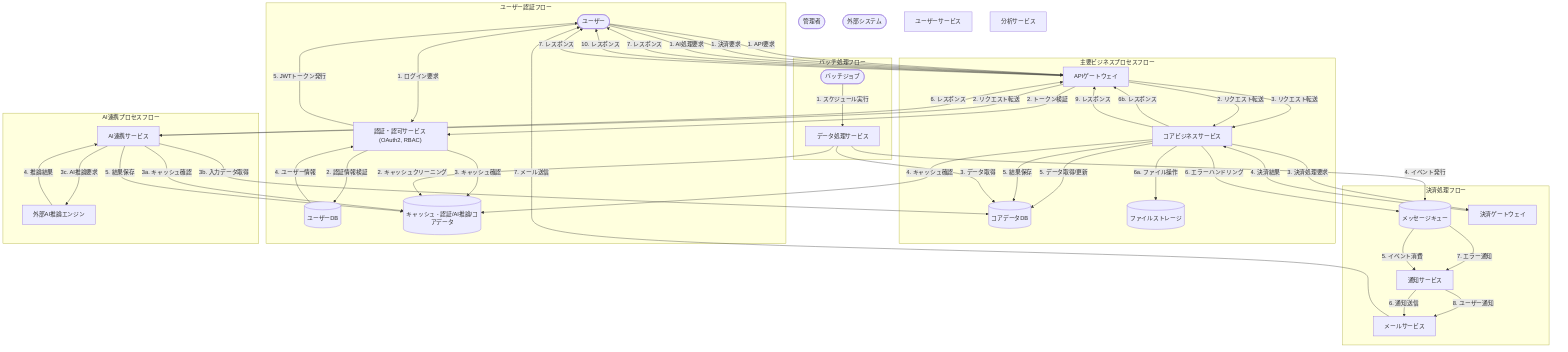 flowchart TD
    %% アクター
    User([ユーザー])
    Admin([管理者])
    BatchJob([バッチジョブ])
    ExternalSystem([外部システム])

    %% プロセス・サービス
    Auth["認証・認可サービス (OAuth2, RBAC)"]
    APIGateway["APIゲートウェイ"]
    UserService["ユーザーサービス"]
    CoreService["コアビジネスサービス"]
    AIService["AI連携サービス"]
    DataService["データ処理サービス"]
    NotificationService["通知サービス"]
    AnalyticsService["分析サービス"]

    %% データストア
    UserDB[(ユーザーDB)]
    CoreDB[(コアデータDB)]
    FileStore[(ファイルストレージ)]
    Cache[(キャッシュ - 認証/AI推論/コアデータ)]
    Queue[("メッセージキュー")]

    %% 外部サービス
    AIEngine["外部AI推論エンジン"]
    PaymentGateway["決済ゲートウェイ"]
    EmailService["メールサービス"]

    %% データフロー - ユーザー認証
    subgraph "ユーザー認証フロー"
        User -->|1. ログイン要求| Auth
        Auth -->|2. 認証情報検証| UserDB
        Auth -->|3. キャッシュ確認| Cache
        UserDB -->|4. ユーザー情報| Auth
        Auth -->|5. JWTトークン発行| User
    end

    %% データフロー - 主要ビジネスプロセス
    subgraph "主要ビジネスプロセスフロー"
        User -->|1. API要求| APIGateway
        APIGateway -->|2. トークン検証| Auth
        APIGateway -->|3. リクエスト転送| CoreService
        CoreService -->|4. キャッシュ確認| Cache
        CoreService -->|5. データ取得/更新| CoreDB
        CoreService -->|6a. ファイル操作| FileStore
        CoreService -->|6b. レスポンス| APIGateway
        APIGateway -->|7. レスポンス| User
    end

    %% データフロー - 決済処理
    subgraph "決済処理フロー"
        User -->|1. 決済要求| APIGateway
        APIGateway -->|2. リクエスト転送| CoreService
        CoreService -->|3. 決済処理要求| PaymentGateway
        PaymentGateway -->|4. 決済結果| CoreService
        CoreService -->|5. 結果保存| CoreDB
        CoreService -->|6. エラーハンドリング| Queue
        Queue -->|7. エラー通知| NotificationService
        NotificationService -->|8. ユーザー通知| EmailService
        CoreService -->|9. レスポンス| APIGateway
        APIGateway -->|10. レスポンス| User
    end

    %% データフロー - AI連携プロセス
    subgraph "AI連携プロセスフロー"
        User -->|1. AI処理要求| APIGateway
        APIGateway -->|2. リクエスト転送| AIService
        AIService -->|3a. キャッシュ確認| Cache
        AIService -->|3b. 入力データ取得| CoreDB
        AIService -->|3c. AI推論要求| AIEngine
        AIEngine -->|4. 推論結果| AIService
        AIService -->|5. 結果保存| Cache
        AIService -->|6. レスポンス| APIGateway
        APIGateway -->|7. レスポンス| User
    end

    %% データフロー - バッチ処理（AIデータのクリーンアップ）
    subgraph "バッチ処理フロー"
        BatchJob -->|1. スケジュール実行| DataService
        DataService -->|2. キャッシュクリーニング| Cache
        DataService -->|3. データ取得| CoreDB
        DataService -->|4. イベント発行| Queue
        Queue -->|5. イベント消費| NotificationService
        NotificationService -->|6. 通知送信| EmailService
        EmailService -->|7. メール送信| User
    end